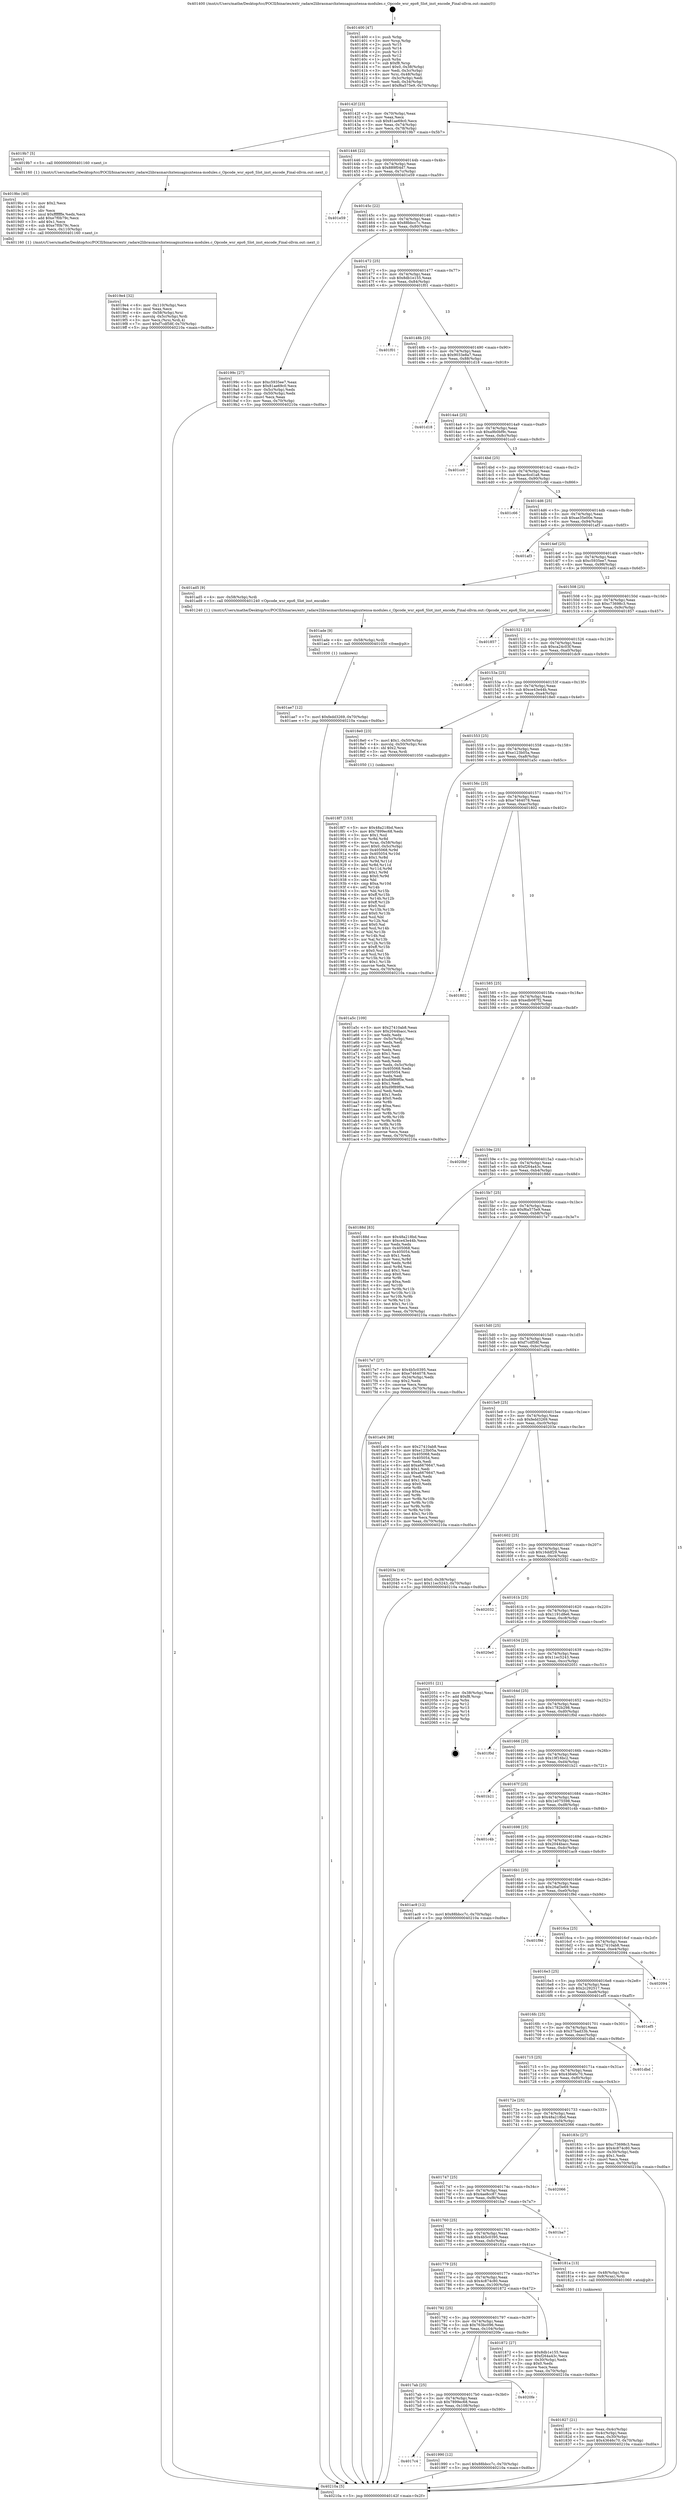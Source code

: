 digraph "0x401400" {
  label = "0x401400 (/mnt/c/Users/mathe/Desktop/tcc/POCII/binaries/extr_radare2librasmarchxtensagnuxtensa-modules.c_Opcode_wsr_eps6_Slot_inst_encode_Final-ollvm.out::main(0))"
  labelloc = "t"
  node[shape=record]

  Entry [label="",width=0.3,height=0.3,shape=circle,fillcolor=black,style=filled]
  "0x40142f" [label="{
     0x40142f [23]\l
     | [instrs]\l
     &nbsp;&nbsp;0x40142f \<+3\>: mov -0x70(%rbp),%eax\l
     &nbsp;&nbsp;0x401432 \<+2\>: mov %eax,%ecx\l
     &nbsp;&nbsp;0x401434 \<+6\>: sub $0x81ae69c0,%ecx\l
     &nbsp;&nbsp;0x40143a \<+3\>: mov %eax,-0x74(%rbp)\l
     &nbsp;&nbsp;0x40143d \<+3\>: mov %ecx,-0x78(%rbp)\l
     &nbsp;&nbsp;0x401440 \<+6\>: je 00000000004019b7 \<main+0x5b7\>\l
  }"]
  "0x4019b7" [label="{
     0x4019b7 [5]\l
     | [instrs]\l
     &nbsp;&nbsp;0x4019b7 \<+5\>: call 0000000000401160 \<next_i\>\l
     | [calls]\l
     &nbsp;&nbsp;0x401160 \{1\} (/mnt/c/Users/mathe/Desktop/tcc/POCII/binaries/extr_radare2librasmarchxtensagnuxtensa-modules.c_Opcode_wsr_eps6_Slot_inst_encode_Final-ollvm.out::next_i)\l
  }"]
  "0x401446" [label="{
     0x401446 [22]\l
     | [instrs]\l
     &nbsp;&nbsp;0x401446 \<+5\>: jmp 000000000040144b \<main+0x4b\>\l
     &nbsp;&nbsp;0x40144b \<+3\>: mov -0x74(%rbp),%eax\l
     &nbsp;&nbsp;0x40144e \<+5\>: sub $0x889f04d7,%eax\l
     &nbsp;&nbsp;0x401453 \<+3\>: mov %eax,-0x7c(%rbp)\l
     &nbsp;&nbsp;0x401456 \<+6\>: je 0000000000401e59 \<main+0xa59\>\l
  }"]
  Exit [label="",width=0.3,height=0.3,shape=circle,fillcolor=black,style=filled,peripheries=2]
  "0x401e59" [label="{
     0x401e59\l
  }", style=dashed]
  "0x40145c" [label="{
     0x40145c [22]\l
     | [instrs]\l
     &nbsp;&nbsp;0x40145c \<+5\>: jmp 0000000000401461 \<main+0x61\>\l
     &nbsp;&nbsp;0x401461 \<+3\>: mov -0x74(%rbp),%eax\l
     &nbsp;&nbsp;0x401464 \<+5\>: sub $0x88bbcc7c,%eax\l
     &nbsp;&nbsp;0x401469 \<+3\>: mov %eax,-0x80(%rbp)\l
     &nbsp;&nbsp;0x40146c \<+6\>: je 000000000040199c \<main+0x59c\>\l
  }"]
  "0x401ae7" [label="{
     0x401ae7 [12]\l
     | [instrs]\l
     &nbsp;&nbsp;0x401ae7 \<+7\>: movl $0xfedd3269,-0x70(%rbp)\l
     &nbsp;&nbsp;0x401aee \<+5\>: jmp 000000000040210a \<main+0xd0a\>\l
  }"]
  "0x40199c" [label="{
     0x40199c [27]\l
     | [instrs]\l
     &nbsp;&nbsp;0x40199c \<+5\>: mov $0xc5935ee7,%eax\l
     &nbsp;&nbsp;0x4019a1 \<+5\>: mov $0x81ae69c0,%ecx\l
     &nbsp;&nbsp;0x4019a6 \<+3\>: mov -0x5c(%rbp),%edx\l
     &nbsp;&nbsp;0x4019a9 \<+3\>: cmp -0x50(%rbp),%edx\l
     &nbsp;&nbsp;0x4019ac \<+3\>: cmovl %ecx,%eax\l
     &nbsp;&nbsp;0x4019af \<+3\>: mov %eax,-0x70(%rbp)\l
     &nbsp;&nbsp;0x4019b2 \<+5\>: jmp 000000000040210a \<main+0xd0a\>\l
  }"]
  "0x401472" [label="{
     0x401472 [25]\l
     | [instrs]\l
     &nbsp;&nbsp;0x401472 \<+5\>: jmp 0000000000401477 \<main+0x77\>\l
     &nbsp;&nbsp;0x401477 \<+3\>: mov -0x74(%rbp),%eax\l
     &nbsp;&nbsp;0x40147a \<+5\>: sub $0x8db1e155,%eax\l
     &nbsp;&nbsp;0x40147f \<+6\>: mov %eax,-0x84(%rbp)\l
     &nbsp;&nbsp;0x401485 \<+6\>: je 0000000000401f01 \<main+0xb01\>\l
  }"]
  "0x401ade" [label="{
     0x401ade [9]\l
     | [instrs]\l
     &nbsp;&nbsp;0x401ade \<+4\>: mov -0x58(%rbp),%rdi\l
     &nbsp;&nbsp;0x401ae2 \<+5\>: call 0000000000401030 \<free@plt\>\l
     | [calls]\l
     &nbsp;&nbsp;0x401030 \{1\} (unknown)\l
  }"]
  "0x401f01" [label="{
     0x401f01\l
  }", style=dashed]
  "0x40148b" [label="{
     0x40148b [25]\l
     | [instrs]\l
     &nbsp;&nbsp;0x40148b \<+5\>: jmp 0000000000401490 \<main+0x90\>\l
     &nbsp;&nbsp;0x401490 \<+3\>: mov -0x74(%rbp),%eax\l
     &nbsp;&nbsp;0x401493 \<+5\>: sub $0x9033e8a7,%eax\l
     &nbsp;&nbsp;0x401498 \<+6\>: mov %eax,-0x88(%rbp)\l
     &nbsp;&nbsp;0x40149e \<+6\>: je 0000000000401d18 \<main+0x918\>\l
  }"]
  "0x4019e4" [label="{
     0x4019e4 [32]\l
     | [instrs]\l
     &nbsp;&nbsp;0x4019e4 \<+6\>: mov -0x110(%rbp),%ecx\l
     &nbsp;&nbsp;0x4019ea \<+3\>: imul %eax,%ecx\l
     &nbsp;&nbsp;0x4019ed \<+4\>: mov -0x58(%rbp),%rsi\l
     &nbsp;&nbsp;0x4019f1 \<+4\>: movslq -0x5c(%rbp),%rdi\l
     &nbsp;&nbsp;0x4019f5 \<+3\>: mov %ecx,(%rsi,%rdi,4)\l
     &nbsp;&nbsp;0x4019f8 \<+7\>: movl $0xf7cdf58f,-0x70(%rbp)\l
     &nbsp;&nbsp;0x4019ff \<+5\>: jmp 000000000040210a \<main+0xd0a\>\l
  }"]
  "0x401d18" [label="{
     0x401d18\l
  }", style=dashed]
  "0x4014a4" [label="{
     0x4014a4 [25]\l
     | [instrs]\l
     &nbsp;&nbsp;0x4014a4 \<+5\>: jmp 00000000004014a9 \<main+0xa9\>\l
     &nbsp;&nbsp;0x4014a9 \<+3\>: mov -0x74(%rbp),%eax\l
     &nbsp;&nbsp;0x4014ac \<+5\>: sub $0xa9b0bf9c,%eax\l
     &nbsp;&nbsp;0x4014b1 \<+6\>: mov %eax,-0x8c(%rbp)\l
     &nbsp;&nbsp;0x4014b7 \<+6\>: je 0000000000401cc0 \<main+0x8c0\>\l
  }"]
  "0x4019bc" [label="{
     0x4019bc [40]\l
     | [instrs]\l
     &nbsp;&nbsp;0x4019bc \<+5\>: mov $0x2,%ecx\l
     &nbsp;&nbsp;0x4019c1 \<+1\>: cltd\l
     &nbsp;&nbsp;0x4019c2 \<+2\>: idiv %ecx\l
     &nbsp;&nbsp;0x4019c4 \<+6\>: imul $0xfffffffe,%edx,%ecx\l
     &nbsp;&nbsp;0x4019ca \<+6\>: add $0xe7f0b79c,%ecx\l
     &nbsp;&nbsp;0x4019d0 \<+3\>: add $0x1,%ecx\l
     &nbsp;&nbsp;0x4019d3 \<+6\>: sub $0xe7f0b79c,%ecx\l
     &nbsp;&nbsp;0x4019d9 \<+6\>: mov %ecx,-0x110(%rbp)\l
     &nbsp;&nbsp;0x4019df \<+5\>: call 0000000000401160 \<next_i\>\l
     | [calls]\l
     &nbsp;&nbsp;0x401160 \{1\} (/mnt/c/Users/mathe/Desktop/tcc/POCII/binaries/extr_radare2librasmarchxtensagnuxtensa-modules.c_Opcode_wsr_eps6_Slot_inst_encode_Final-ollvm.out::next_i)\l
  }"]
  "0x401cc0" [label="{
     0x401cc0\l
  }", style=dashed]
  "0x4014bd" [label="{
     0x4014bd [25]\l
     | [instrs]\l
     &nbsp;&nbsp;0x4014bd \<+5\>: jmp 00000000004014c2 \<main+0xc2\>\l
     &nbsp;&nbsp;0x4014c2 \<+3\>: mov -0x74(%rbp),%eax\l
     &nbsp;&nbsp;0x4014c5 \<+5\>: sub $0xac6cd1a8,%eax\l
     &nbsp;&nbsp;0x4014ca \<+6\>: mov %eax,-0x90(%rbp)\l
     &nbsp;&nbsp;0x4014d0 \<+6\>: je 0000000000401c66 \<main+0x866\>\l
  }"]
  "0x4017c4" [label="{
     0x4017c4\l
  }", style=dashed]
  "0x401c66" [label="{
     0x401c66\l
  }", style=dashed]
  "0x4014d6" [label="{
     0x4014d6 [25]\l
     | [instrs]\l
     &nbsp;&nbsp;0x4014d6 \<+5\>: jmp 00000000004014db \<main+0xdb\>\l
     &nbsp;&nbsp;0x4014db \<+3\>: mov -0x74(%rbp),%eax\l
     &nbsp;&nbsp;0x4014de \<+5\>: sub $0xae35e00e,%eax\l
     &nbsp;&nbsp;0x4014e3 \<+6\>: mov %eax,-0x94(%rbp)\l
     &nbsp;&nbsp;0x4014e9 \<+6\>: je 0000000000401af3 \<main+0x6f3\>\l
  }"]
  "0x401990" [label="{
     0x401990 [12]\l
     | [instrs]\l
     &nbsp;&nbsp;0x401990 \<+7\>: movl $0x88bbcc7c,-0x70(%rbp)\l
     &nbsp;&nbsp;0x401997 \<+5\>: jmp 000000000040210a \<main+0xd0a\>\l
  }"]
  "0x401af3" [label="{
     0x401af3\l
  }", style=dashed]
  "0x4014ef" [label="{
     0x4014ef [25]\l
     | [instrs]\l
     &nbsp;&nbsp;0x4014ef \<+5\>: jmp 00000000004014f4 \<main+0xf4\>\l
     &nbsp;&nbsp;0x4014f4 \<+3\>: mov -0x74(%rbp),%eax\l
     &nbsp;&nbsp;0x4014f7 \<+5\>: sub $0xc5935ee7,%eax\l
     &nbsp;&nbsp;0x4014fc \<+6\>: mov %eax,-0x98(%rbp)\l
     &nbsp;&nbsp;0x401502 \<+6\>: je 0000000000401ad5 \<main+0x6d5\>\l
  }"]
  "0x4017ab" [label="{
     0x4017ab [25]\l
     | [instrs]\l
     &nbsp;&nbsp;0x4017ab \<+5\>: jmp 00000000004017b0 \<main+0x3b0\>\l
     &nbsp;&nbsp;0x4017b0 \<+3\>: mov -0x74(%rbp),%eax\l
     &nbsp;&nbsp;0x4017b3 \<+5\>: sub $0x7899ec68,%eax\l
     &nbsp;&nbsp;0x4017b8 \<+6\>: mov %eax,-0x108(%rbp)\l
     &nbsp;&nbsp;0x4017be \<+6\>: je 0000000000401990 \<main+0x590\>\l
  }"]
  "0x401ad5" [label="{
     0x401ad5 [9]\l
     | [instrs]\l
     &nbsp;&nbsp;0x401ad5 \<+4\>: mov -0x58(%rbp),%rdi\l
     &nbsp;&nbsp;0x401ad9 \<+5\>: call 0000000000401240 \<Opcode_wsr_eps6_Slot_inst_encode\>\l
     | [calls]\l
     &nbsp;&nbsp;0x401240 \{1\} (/mnt/c/Users/mathe/Desktop/tcc/POCII/binaries/extr_radare2librasmarchxtensagnuxtensa-modules.c_Opcode_wsr_eps6_Slot_inst_encode_Final-ollvm.out::Opcode_wsr_eps6_Slot_inst_encode)\l
  }"]
  "0x401508" [label="{
     0x401508 [25]\l
     | [instrs]\l
     &nbsp;&nbsp;0x401508 \<+5\>: jmp 000000000040150d \<main+0x10d\>\l
     &nbsp;&nbsp;0x40150d \<+3\>: mov -0x74(%rbp),%eax\l
     &nbsp;&nbsp;0x401510 \<+5\>: sub $0xc73698c3,%eax\l
     &nbsp;&nbsp;0x401515 \<+6\>: mov %eax,-0x9c(%rbp)\l
     &nbsp;&nbsp;0x40151b \<+6\>: je 0000000000401857 \<main+0x457\>\l
  }"]
  "0x4020fe" [label="{
     0x4020fe\l
  }", style=dashed]
  "0x401857" [label="{
     0x401857\l
  }", style=dashed]
  "0x401521" [label="{
     0x401521 [25]\l
     | [instrs]\l
     &nbsp;&nbsp;0x401521 \<+5\>: jmp 0000000000401526 \<main+0x126\>\l
     &nbsp;&nbsp;0x401526 \<+3\>: mov -0x74(%rbp),%eax\l
     &nbsp;&nbsp;0x401529 \<+5\>: sub $0xca24c03f,%eax\l
     &nbsp;&nbsp;0x40152e \<+6\>: mov %eax,-0xa0(%rbp)\l
     &nbsp;&nbsp;0x401534 \<+6\>: je 0000000000401dc9 \<main+0x9c9\>\l
  }"]
  "0x4018f7" [label="{
     0x4018f7 [153]\l
     | [instrs]\l
     &nbsp;&nbsp;0x4018f7 \<+5\>: mov $0x48a218bd,%ecx\l
     &nbsp;&nbsp;0x4018fc \<+5\>: mov $0x7899ec68,%edx\l
     &nbsp;&nbsp;0x401901 \<+3\>: mov $0x1,%sil\l
     &nbsp;&nbsp;0x401904 \<+3\>: xor %r8d,%r8d\l
     &nbsp;&nbsp;0x401907 \<+4\>: mov %rax,-0x58(%rbp)\l
     &nbsp;&nbsp;0x40190b \<+7\>: movl $0x0,-0x5c(%rbp)\l
     &nbsp;&nbsp;0x401912 \<+8\>: mov 0x405068,%r9d\l
     &nbsp;&nbsp;0x40191a \<+8\>: mov 0x405054,%r10d\l
     &nbsp;&nbsp;0x401922 \<+4\>: sub $0x1,%r8d\l
     &nbsp;&nbsp;0x401926 \<+3\>: mov %r9d,%r11d\l
     &nbsp;&nbsp;0x401929 \<+3\>: add %r8d,%r11d\l
     &nbsp;&nbsp;0x40192c \<+4\>: imul %r11d,%r9d\l
     &nbsp;&nbsp;0x401930 \<+4\>: and $0x1,%r9d\l
     &nbsp;&nbsp;0x401934 \<+4\>: cmp $0x0,%r9d\l
     &nbsp;&nbsp;0x401938 \<+3\>: sete %bl\l
     &nbsp;&nbsp;0x40193b \<+4\>: cmp $0xa,%r10d\l
     &nbsp;&nbsp;0x40193f \<+4\>: setl %r14b\l
     &nbsp;&nbsp;0x401943 \<+3\>: mov %bl,%r15b\l
     &nbsp;&nbsp;0x401946 \<+4\>: xor $0xff,%r15b\l
     &nbsp;&nbsp;0x40194a \<+3\>: mov %r14b,%r12b\l
     &nbsp;&nbsp;0x40194d \<+4\>: xor $0xff,%r12b\l
     &nbsp;&nbsp;0x401951 \<+4\>: xor $0x0,%sil\l
     &nbsp;&nbsp;0x401955 \<+3\>: mov %r15b,%r13b\l
     &nbsp;&nbsp;0x401958 \<+4\>: and $0x0,%r13b\l
     &nbsp;&nbsp;0x40195c \<+3\>: and %sil,%bl\l
     &nbsp;&nbsp;0x40195f \<+3\>: mov %r12b,%al\l
     &nbsp;&nbsp;0x401962 \<+2\>: and $0x0,%al\l
     &nbsp;&nbsp;0x401964 \<+3\>: and %sil,%r14b\l
     &nbsp;&nbsp;0x401967 \<+3\>: or %bl,%r13b\l
     &nbsp;&nbsp;0x40196a \<+3\>: or %r14b,%al\l
     &nbsp;&nbsp;0x40196d \<+3\>: xor %al,%r13b\l
     &nbsp;&nbsp;0x401970 \<+3\>: or %r12b,%r15b\l
     &nbsp;&nbsp;0x401973 \<+4\>: xor $0xff,%r15b\l
     &nbsp;&nbsp;0x401977 \<+4\>: or $0x0,%sil\l
     &nbsp;&nbsp;0x40197b \<+3\>: and %sil,%r15b\l
     &nbsp;&nbsp;0x40197e \<+3\>: or %r15b,%r13b\l
     &nbsp;&nbsp;0x401981 \<+4\>: test $0x1,%r13b\l
     &nbsp;&nbsp;0x401985 \<+3\>: cmovne %edx,%ecx\l
     &nbsp;&nbsp;0x401988 \<+3\>: mov %ecx,-0x70(%rbp)\l
     &nbsp;&nbsp;0x40198b \<+5\>: jmp 000000000040210a \<main+0xd0a\>\l
  }"]
  "0x401dc9" [label="{
     0x401dc9\l
  }", style=dashed]
  "0x40153a" [label="{
     0x40153a [25]\l
     | [instrs]\l
     &nbsp;&nbsp;0x40153a \<+5\>: jmp 000000000040153f \<main+0x13f\>\l
     &nbsp;&nbsp;0x40153f \<+3\>: mov -0x74(%rbp),%eax\l
     &nbsp;&nbsp;0x401542 \<+5\>: sub $0xce43e44b,%eax\l
     &nbsp;&nbsp;0x401547 \<+6\>: mov %eax,-0xa4(%rbp)\l
     &nbsp;&nbsp;0x40154d \<+6\>: je 00000000004018e0 \<main+0x4e0\>\l
  }"]
  "0x401792" [label="{
     0x401792 [25]\l
     | [instrs]\l
     &nbsp;&nbsp;0x401792 \<+5\>: jmp 0000000000401797 \<main+0x397\>\l
     &nbsp;&nbsp;0x401797 \<+3\>: mov -0x74(%rbp),%eax\l
     &nbsp;&nbsp;0x40179a \<+5\>: sub $0x763bc096,%eax\l
     &nbsp;&nbsp;0x40179f \<+6\>: mov %eax,-0x104(%rbp)\l
     &nbsp;&nbsp;0x4017a5 \<+6\>: je 00000000004020fe \<main+0xcfe\>\l
  }"]
  "0x4018e0" [label="{
     0x4018e0 [23]\l
     | [instrs]\l
     &nbsp;&nbsp;0x4018e0 \<+7\>: movl $0x1,-0x50(%rbp)\l
     &nbsp;&nbsp;0x4018e7 \<+4\>: movslq -0x50(%rbp),%rax\l
     &nbsp;&nbsp;0x4018eb \<+4\>: shl $0x2,%rax\l
     &nbsp;&nbsp;0x4018ef \<+3\>: mov %rax,%rdi\l
     &nbsp;&nbsp;0x4018f2 \<+5\>: call 0000000000401050 \<malloc@plt\>\l
     | [calls]\l
     &nbsp;&nbsp;0x401050 \{1\} (unknown)\l
  }"]
  "0x401553" [label="{
     0x401553 [25]\l
     | [instrs]\l
     &nbsp;&nbsp;0x401553 \<+5\>: jmp 0000000000401558 \<main+0x158\>\l
     &nbsp;&nbsp;0x401558 \<+3\>: mov -0x74(%rbp),%eax\l
     &nbsp;&nbsp;0x40155b \<+5\>: sub $0xe123b05a,%eax\l
     &nbsp;&nbsp;0x401560 \<+6\>: mov %eax,-0xa8(%rbp)\l
     &nbsp;&nbsp;0x401566 \<+6\>: je 0000000000401a5c \<main+0x65c\>\l
  }"]
  "0x401872" [label="{
     0x401872 [27]\l
     | [instrs]\l
     &nbsp;&nbsp;0x401872 \<+5\>: mov $0x8db1e155,%eax\l
     &nbsp;&nbsp;0x401877 \<+5\>: mov $0xf264a43c,%ecx\l
     &nbsp;&nbsp;0x40187c \<+3\>: mov -0x30(%rbp),%edx\l
     &nbsp;&nbsp;0x40187f \<+3\>: cmp $0x0,%edx\l
     &nbsp;&nbsp;0x401882 \<+3\>: cmove %ecx,%eax\l
     &nbsp;&nbsp;0x401885 \<+3\>: mov %eax,-0x70(%rbp)\l
     &nbsp;&nbsp;0x401888 \<+5\>: jmp 000000000040210a \<main+0xd0a\>\l
  }"]
  "0x401a5c" [label="{
     0x401a5c [109]\l
     | [instrs]\l
     &nbsp;&nbsp;0x401a5c \<+5\>: mov $0x27410ab8,%eax\l
     &nbsp;&nbsp;0x401a61 \<+5\>: mov $0x2044bacc,%ecx\l
     &nbsp;&nbsp;0x401a66 \<+2\>: xor %edx,%edx\l
     &nbsp;&nbsp;0x401a68 \<+3\>: mov -0x5c(%rbp),%esi\l
     &nbsp;&nbsp;0x401a6b \<+2\>: mov %edx,%edi\l
     &nbsp;&nbsp;0x401a6d \<+2\>: sub %esi,%edi\l
     &nbsp;&nbsp;0x401a6f \<+2\>: mov %edx,%esi\l
     &nbsp;&nbsp;0x401a71 \<+3\>: sub $0x1,%esi\l
     &nbsp;&nbsp;0x401a74 \<+2\>: add %esi,%edi\l
     &nbsp;&nbsp;0x401a76 \<+2\>: sub %edi,%edx\l
     &nbsp;&nbsp;0x401a78 \<+3\>: mov %edx,-0x5c(%rbp)\l
     &nbsp;&nbsp;0x401a7b \<+7\>: mov 0x405068,%edx\l
     &nbsp;&nbsp;0x401a82 \<+7\>: mov 0x405054,%esi\l
     &nbsp;&nbsp;0x401a89 \<+2\>: mov %edx,%edi\l
     &nbsp;&nbsp;0x401a8b \<+6\>: sub $0xd9f89f0e,%edi\l
     &nbsp;&nbsp;0x401a91 \<+3\>: sub $0x1,%edi\l
     &nbsp;&nbsp;0x401a94 \<+6\>: add $0xd9f89f0e,%edi\l
     &nbsp;&nbsp;0x401a9a \<+3\>: imul %edi,%edx\l
     &nbsp;&nbsp;0x401a9d \<+3\>: and $0x1,%edx\l
     &nbsp;&nbsp;0x401aa0 \<+3\>: cmp $0x0,%edx\l
     &nbsp;&nbsp;0x401aa3 \<+4\>: sete %r8b\l
     &nbsp;&nbsp;0x401aa7 \<+3\>: cmp $0xa,%esi\l
     &nbsp;&nbsp;0x401aaa \<+4\>: setl %r9b\l
     &nbsp;&nbsp;0x401aae \<+3\>: mov %r8b,%r10b\l
     &nbsp;&nbsp;0x401ab1 \<+3\>: and %r9b,%r10b\l
     &nbsp;&nbsp;0x401ab4 \<+3\>: xor %r9b,%r8b\l
     &nbsp;&nbsp;0x401ab7 \<+3\>: or %r8b,%r10b\l
     &nbsp;&nbsp;0x401aba \<+4\>: test $0x1,%r10b\l
     &nbsp;&nbsp;0x401abe \<+3\>: cmovne %ecx,%eax\l
     &nbsp;&nbsp;0x401ac1 \<+3\>: mov %eax,-0x70(%rbp)\l
     &nbsp;&nbsp;0x401ac4 \<+5\>: jmp 000000000040210a \<main+0xd0a\>\l
  }"]
  "0x40156c" [label="{
     0x40156c [25]\l
     | [instrs]\l
     &nbsp;&nbsp;0x40156c \<+5\>: jmp 0000000000401571 \<main+0x171\>\l
     &nbsp;&nbsp;0x401571 \<+3\>: mov -0x74(%rbp),%eax\l
     &nbsp;&nbsp;0x401574 \<+5\>: sub $0xe7464078,%eax\l
     &nbsp;&nbsp;0x401579 \<+6\>: mov %eax,-0xac(%rbp)\l
     &nbsp;&nbsp;0x40157f \<+6\>: je 0000000000401802 \<main+0x402\>\l
  }"]
  "0x401827" [label="{
     0x401827 [21]\l
     | [instrs]\l
     &nbsp;&nbsp;0x401827 \<+3\>: mov %eax,-0x4c(%rbp)\l
     &nbsp;&nbsp;0x40182a \<+3\>: mov -0x4c(%rbp),%eax\l
     &nbsp;&nbsp;0x40182d \<+3\>: mov %eax,-0x30(%rbp)\l
     &nbsp;&nbsp;0x401830 \<+7\>: movl $0x43646c70,-0x70(%rbp)\l
     &nbsp;&nbsp;0x401837 \<+5\>: jmp 000000000040210a \<main+0xd0a\>\l
  }"]
  "0x401802" [label="{
     0x401802\l
  }", style=dashed]
  "0x401585" [label="{
     0x401585 [25]\l
     | [instrs]\l
     &nbsp;&nbsp;0x401585 \<+5\>: jmp 000000000040158a \<main+0x18a\>\l
     &nbsp;&nbsp;0x40158a \<+3\>: mov -0x74(%rbp),%eax\l
     &nbsp;&nbsp;0x40158d \<+5\>: sub $0xedb087f2,%eax\l
     &nbsp;&nbsp;0x401592 \<+6\>: mov %eax,-0xb0(%rbp)\l
     &nbsp;&nbsp;0x401598 \<+6\>: je 00000000004020bf \<main+0xcbf\>\l
  }"]
  "0x401779" [label="{
     0x401779 [25]\l
     | [instrs]\l
     &nbsp;&nbsp;0x401779 \<+5\>: jmp 000000000040177e \<main+0x37e\>\l
     &nbsp;&nbsp;0x40177e \<+3\>: mov -0x74(%rbp),%eax\l
     &nbsp;&nbsp;0x401781 \<+5\>: sub $0x4c874c80,%eax\l
     &nbsp;&nbsp;0x401786 \<+6\>: mov %eax,-0x100(%rbp)\l
     &nbsp;&nbsp;0x40178c \<+6\>: je 0000000000401872 \<main+0x472\>\l
  }"]
  "0x4020bf" [label="{
     0x4020bf\l
  }", style=dashed]
  "0x40159e" [label="{
     0x40159e [25]\l
     | [instrs]\l
     &nbsp;&nbsp;0x40159e \<+5\>: jmp 00000000004015a3 \<main+0x1a3\>\l
     &nbsp;&nbsp;0x4015a3 \<+3\>: mov -0x74(%rbp),%eax\l
     &nbsp;&nbsp;0x4015a6 \<+5\>: sub $0xf264a43c,%eax\l
     &nbsp;&nbsp;0x4015ab \<+6\>: mov %eax,-0xb4(%rbp)\l
     &nbsp;&nbsp;0x4015b1 \<+6\>: je 000000000040188d \<main+0x48d\>\l
  }"]
  "0x40181a" [label="{
     0x40181a [13]\l
     | [instrs]\l
     &nbsp;&nbsp;0x40181a \<+4\>: mov -0x48(%rbp),%rax\l
     &nbsp;&nbsp;0x40181e \<+4\>: mov 0x8(%rax),%rdi\l
     &nbsp;&nbsp;0x401822 \<+5\>: call 0000000000401060 \<atoi@plt\>\l
     | [calls]\l
     &nbsp;&nbsp;0x401060 \{1\} (unknown)\l
  }"]
  "0x40188d" [label="{
     0x40188d [83]\l
     | [instrs]\l
     &nbsp;&nbsp;0x40188d \<+5\>: mov $0x48a218bd,%eax\l
     &nbsp;&nbsp;0x401892 \<+5\>: mov $0xce43e44b,%ecx\l
     &nbsp;&nbsp;0x401897 \<+2\>: xor %edx,%edx\l
     &nbsp;&nbsp;0x401899 \<+7\>: mov 0x405068,%esi\l
     &nbsp;&nbsp;0x4018a0 \<+7\>: mov 0x405054,%edi\l
     &nbsp;&nbsp;0x4018a7 \<+3\>: sub $0x1,%edx\l
     &nbsp;&nbsp;0x4018aa \<+3\>: mov %esi,%r8d\l
     &nbsp;&nbsp;0x4018ad \<+3\>: add %edx,%r8d\l
     &nbsp;&nbsp;0x4018b0 \<+4\>: imul %r8d,%esi\l
     &nbsp;&nbsp;0x4018b4 \<+3\>: and $0x1,%esi\l
     &nbsp;&nbsp;0x4018b7 \<+3\>: cmp $0x0,%esi\l
     &nbsp;&nbsp;0x4018ba \<+4\>: sete %r9b\l
     &nbsp;&nbsp;0x4018be \<+3\>: cmp $0xa,%edi\l
     &nbsp;&nbsp;0x4018c1 \<+4\>: setl %r10b\l
     &nbsp;&nbsp;0x4018c5 \<+3\>: mov %r9b,%r11b\l
     &nbsp;&nbsp;0x4018c8 \<+3\>: and %r10b,%r11b\l
     &nbsp;&nbsp;0x4018cb \<+3\>: xor %r10b,%r9b\l
     &nbsp;&nbsp;0x4018ce \<+3\>: or %r9b,%r11b\l
     &nbsp;&nbsp;0x4018d1 \<+4\>: test $0x1,%r11b\l
     &nbsp;&nbsp;0x4018d5 \<+3\>: cmovne %ecx,%eax\l
     &nbsp;&nbsp;0x4018d8 \<+3\>: mov %eax,-0x70(%rbp)\l
     &nbsp;&nbsp;0x4018db \<+5\>: jmp 000000000040210a \<main+0xd0a\>\l
  }"]
  "0x4015b7" [label="{
     0x4015b7 [25]\l
     | [instrs]\l
     &nbsp;&nbsp;0x4015b7 \<+5\>: jmp 00000000004015bc \<main+0x1bc\>\l
     &nbsp;&nbsp;0x4015bc \<+3\>: mov -0x74(%rbp),%eax\l
     &nbsp;&nbsp;0x4015bf \<+5\>: sub $0xf6a575e9,%eax\l
     &nbsp;&nbsp;0x4015c4 \<+6\>: mov %eax,-0xb8(%rbp)\l
     &nbsp;&nbsp;0x4015ca \<+6\>: je 00000000004017e7 \<main+0x3e7\>\l
  }"]
  "0x401760" [label="{
     0x401760 [25]\l
     | [instrs]\l
     &nbsp;&nbsp;0x401760 \<+5\>: jmp 0000000000401765 \<main+0x365\>\l
     &nbsp;&nbsp;0x401765 \<+3\>: mov -0x74(%rbp),%eax\l
     &nbsp;&nbsp;0x401768 \<+5\>: sub $0x4b5c0395,%eax\l
     &nbsp;&nbsp;0x40176d \<+6\>: mov %eax,-0xfc(%rbp)\l
     &nbsp;&nbsp;0x401773 \<+6\>: je 000000000040181a \<main+0x41a\>\l
  }"]
  "0x4017e7" [label="{
     0x4017e7 [27]\l
     | [instrs]\l
     &nbsp;&nbsp;0x4017e7 \<+5\>: mov $0x4b5c0395,%eax\l
     &nbsp;&nbsp;0x4017ec \<+5\>: mov $0xe7464078,%ecx\l
     &nbsp;&nbsp;0x4017f1 \<+3\>: mov -0x34(%rbp),%edx\l
     &nbsp;&nbsp;0x4017f4 \<+3\>: cmp $0x2,%edx\l
     &nbsp;&nbsp;0x4017f7 \<+3\>: cmovne %ecx,%eax\l
     &nbsp;&nbsp;0x4017fa \<+3\>: mov %eax,-0x70(%rbp)\l
     &nbsp;&nbsp;0x4017fd \<+5\>: jmp 000000000040210a \<main+0xd0a\>\l
  }"]
  "0x4015d0" [label="{
     0x4015d0 [25]\l
     | [instrs]\l
     &nbsp;&nbsp;0x4015d0 \<+5\>: jmp 00000000004015d5 \<main+0x1d5\>\l
     &nbsp;&nbsp;0x4015d5 \<+3\>: mov -0x74(%rbp),%eax\l
     &nbsp;&nbsp;0x4015d8 \<+5\>: sub $0xf7cdf58f,%eax\l
     &nbsp;&nbsp;0x4015dd \<+6\>: mov %eax,-0xbc(%rbp)\l
     &nbsp;&nbsp;0x4015e3 \<+6\>: je 0000000000401a04 \<main+0x604\>\l
  }"]
  "0x40210a" [label="{
     0x40210a [5]\l
     | [instrs]\l
     &nbsp;&nbsp;0x40210a \<+5\>: jmp 000000000040142f \<main+0x2f\>\l
  }"]
  "0x401400" [label="{
     0x401400 [47]\l
     | [instrs]\l
     &nbsp;&nbsp;0x401400 \<+1\>: push %rbp\l
     &nbsp;&nbsp;0x401401 \<+3\>: mov %rsp,%rbp\l
     &nbsp;&nbsp;0x401404 \<+2\>: push %r15\l
     &nbsp;&nbsp;0x401406 \<+2\>: push %r14\l
     &nbsp;&nbsp;0x401408 \<+2\>: push %r13\l
     &nbsp;&nbsp;0x40140a \<+2\>: push %r12\l
     &nbsp;&nbsp;0x40140c \<+1\>: push %rbx\l
     &nbsp;&nbsp;0x40140d \<+7\>: sub $0xf8,%rsp\l
     &nbsp;&nbsp;0x401414 \<+7\>: movl $0x0,-0x38(%rbp)\l
     &nbsp;&nbsp;0x40141b \<+3\>: mov %edi,-0x3c(%rbp)\l
     &nbsp;&nbsp;0x40141e \<+4\>: mov %rsi,-0x48(%rbp)\l
     &nbsp;&nbsp;0x401422 \<+3\>: mov -0x3c(%rbp),%edi\l
     &nbsp;&nbsp;0x401425 \<+3\>: mov %edi,-0x34(%rbp)\l
     &nbsp;&nbsp;0x401428 \<+7\>: movl $0xf6a575e9,-0x70(%rbp)\l
  }"]
  "0x401ba7" [label="{
     0x401ba7\l
  }", style=dashed]
  "0x401a04" [label="{
     0x401a04 [88]\l
     | [instrs]\l
     &nbsp;&nbsp;0x401a04 \<+5\>: mov $0x27410ab8,%eax\l
     &nbsp;&nbsp;0x401a09 \<+5\>: mov $0xe123b05a,%ecx\l
     &nbsp;&nbsp;0x401a0e \<+7\>: mov 0x405068,%edx\l
     &nbsp;&nbsp;0x401a15 \<+7\>: mov 0x405054,%esi\l
     &nbsp;&nbsp;0x401a1c \<+2\>: mov %edx,%edi\l
     &nbsp;&nbsp;0x401a1e \<+6\>: add $0xa6676647,%edi\l
     &nbsp;&nbsp;0x401a24 \<+3\>: sub $0x1,%edi\l
     &nbsp;&nbsp;0x401a27 \<+6\>: sub $0xa6676647,%edi\l
     &nbsp;&nbsp;0x401a2d \<+3\>: imul %edi,%edx\l
     &nbsp;&nbsp;0x401a30 \<+3\>: and $0x1,%edx\l
     &nbsp;&nbsp;0x401a33 \<+3\>: cmp $0x0,%edx\l
     &nbsp;&nbsp;0x401a36 \<+4\>: sete %r8b\l
     &nbsp;&nbsp;0x401a3a \<+3\>: cmp $0xa,%esi\l
     &nbsp;&nbsp;0x401a3d \<+4\>: setl %r9b\l
     &nbsp;&nbsp;0x401a41 \<+3\>: mov %r8b,%r10b\l
     &nbsp;&nbsp;0x401a44 \<+3\>: and %r9b,%r10b\l
     &nbsp;&nbsp;0x401a47 \<+3\>: xor %r9b,%r8b\l
     &nbsp;&nbsp;0x401a4a \<+3\>: or %r8b,%r10b\l
     &nbsp;&nbsp;0x401a4d \<+4\>: test $0x1,%r10b\l
     &nbsp;&nbsp;0x401a51 \<+3\>: cmovne %ecx,%eax\l
     &nbsp;&nbsp;0x401a54 \<+3\>: mov %eax,-0x70(%rbp)\l
     &nbsp;&nbsp;0x401a57 \<+5\>: jmp 000000000040210a \<main+0xd0a\>\l
  }"]
  "0x4015e9" [label="{
     0x4015e9 [25]\l
     | [instrs]\l
     &nbsp;&nbsp;0x4015e9 \<+5\>: jmp 00000000004015ee \<main+0x1ee\>\l
     &nbsp;&nbsp;0x4015ee \<+3\>: mov -0x74(%rbp),%eax\l
     &nbsp;&nbsp;0x4015f1 \<+5\>: sub $0xfedd3269,%eax\l
     &nbsp;&nbsp;0x4015f6 \<+6\>: mov %eax,-0xc0(%rbp)\l
     &nbsp;&nbsp;0x4015fc \<+6\>: je 000000000040203e \<main+0xc3e\>\l
  }"]
  "0x401747" [label="{
     0x401747 [25]\l
     | [instrs]\l
     &nbsp;&nbsp;0x401747 \<+5\>: jmp 000000000040174c \<main+0x34c\>\l
     &nbsp;&nbsp;0x40174c \<+3\>: mov -0x74(%rbp),%eax\l
     &nbsp;&nbsp;0x40174f \<+5\>: sub $0x4ae8cc87,%eax\l
     &nbsp;&nbsp;0x401754 \<+6\>: mov %eax,-0xf8(%rbp)\l
     &nbsp;&nbsp;0x40175a \<+6\>: je 0000000000401ba7 \<main+0x7a7\>\l
  }"]
  "0x40203e" [label="{
     0x40203e [19]\l
     | [instrs]\l
     &nbsp;&nbsp;0x40203e \<+7\>: movl $0x0,-0x38(%rbp)\l
     &nbsp;&nbsp;0x402045 \<+7\>: movl $0x11ec5243,-0x70(%rbp)\l
     &nbsp;&nbsp;0x40204c \<+5\>: jmp 000000000040210a \<main+0xd0a\>\l
  }"]
  "0x401602" [label="{
     0x401602 [25]\l
     | [instrs]\l
     &nbsp;&nbsp;0x401602 \<+5\>: jmp 0000000000401607 \<main+0x207\>\l
     &nbsp;&nbsp;0x401607 \<+3\>: mov -0x74(%rbp),%eax\l
     &nbsp;&nbsp;0x40160a \<+5\>: sub $0x16ddf29,%eax\l
     &nbsp;&nbsp;0x40160f \<+6\>: mov %eax,-0xc4(%rbp)\l
     &nbsp;&nbsp;0x401615 \<+6\>: je 0000000000402032 \<main+0xc32\>\l
  }"]
  "0x402066" [label="{
     0x402066\l
  }", style=dashed]
  "0x402032" [label="{
     0x402032\l
  }", style=dashed]
  "0x40161b" [label="{
     0x40161b [25]\l
     | [instrs]\l
     &nbsp;&nbsp;0x40161b \<+5\>: jmp 0000000000401620 \<main+0x220\>\l
     &nbsp;&nbsp;0x401620 \<+3\>: mov -0x74(%rbp),%eax\l
     &nbsp;&nbsp;0x401623 \<+5\>: sub $0x1191d8e6,%eax\l
     &nbsp;&nbsp;0x401628 \<+6\>: mov %eax,-0xc8(%rbp)\l
     &nbsp;&nbsp;0x40162e \<+6\>: je 00000000004020e0 \<main+0xce0\>\l
  }"]
  "0x40172e" [label="{
     0x40172e [25]\l
     | [instrs]\l
     &nbsp;&nbsp;0x40172e \<+5\>: jmp 0000000000401733 \<main+0x333\>\l
     &nbsp;&nbsp;0x401733 \<+3\>: mov -0x74(%rbp),%eax\l
     &nbsp;&nbsp;0x401736 \<+5\>: sub $0x48a218bd,%eax\l
     &nbsp;&nbsp;0x40173b \<+6\>: mov %eax,-0xf4(%rbp)\l
     &nbsp;&nbsp;0x401741 \<+6\>: je 0000000000402066 \<main+0xc66\>\l
  }"]
  "0x4020e0" [label="{
     0x4020e0\l
  }", style=dashed]
  "0x401634" [label="{
     0x401634 [25]\l
     | [instrs]\l
     &nbsp;&nbsp;0x401634 \<+5\>: jmp 0000000000401639 \<main+0x239\>\l
     &nbsp;&nbsp;0x401639 \<+3\>: mov -0x74(%rbp),%eax\l
     &nbsp;&nbsp;0x40163c \<+5\>: sub $0x11ec5243,%eax\l
     &nbsp;&nbsp;0x401641 \<+6\>: mov %eax,-0xcc(%rbp)\l
     &nbsp;&nbsp;0x401647 \<+6\>: je 0000000000402051 \<main+0xc51\>\l
  }"]
  "0x40183c" [label="{
     0x40183c [27]\l
     | [instrs]\l
     &nbsp;&nbsp;0x40183c \<+5\>: mov $0xc73698c3,%eax\l
     &nbsp;&nbsp;0x401841 \<+5\>: mov $0x4c874c80,%ecx\l
     &nbsp;&nbsp;0x401846 \<+3\>: mov -0x30(%rbp),%edx\l
     &nbsp;&nbsp;0x401849 \<+3\>: cmp $0x1,%edx\l
     &nbsp;&nbsp;0x40184c \<+3\>: cmovl %ecx,%eax\l
     &nbsp;&nbsp;0x40184f \<+3\>: mov %eax,-0x70(%rbp)\l
     &nbsp;&nbsp;0x401852 \<+5\>: jmp 000000000040210a \<main+0xd0a\>\l
  }"]
  "0x402051" [label="{
     0x402051 [21]\l
     | [instrs]\l
     &nbsp;&nbsp;0x402051 \<+3\>: mov -0x38(%rbp),%eax\l
     &nbsp;&nbsp;0x402054 \<+7\>: add $0xf8,%rsp\l
     &nbsp;&nbsp;0x40205b \<+1\>: pop %rbx\l
     &nbsp;&nbsp;0x40205c \<+2\>: pop %r12\l
     &nbsp;&nbsp;0x40205e \<+2\>: pop %r13\l
     &nbsp;&nbsp;0x402060 \<+2\>: pop %r14\l
     &nbsp;&nbsp;0x402062 \<+2\>: pop %r15\l
     &nbsp;&nbsp;0x402064 \<+1\>: pop %rbp\l
     &nbsp;&nbsp;0x402065 \<+1\>: ret\l
  }"]
  "0x40164d" [label="{
     0x40164d [25]\l
     | [instrs]\l
     &nbsp;&nbsp;0x40164d \<+5\>: jmp 0000000000401652 \<main+0x252\>\l
     &nbsp;&nbsp;0x401652 \<+3\>: mov -0x74(%rbp),%eax\l
     &nbsp;&nbsp;0x401655 \<+5\>: sub $0x1782b298,%eax\l
     &nbsp;&nbsp;0x40165a \<+6\>: mov %eax,-0xd0(%rbp)\l
     &nbsp;&nbsp;0x401660 \<+6\>: je 0000000000401f0d \<main+0xb0d\>\l
  }"]
  "0x401715" [label="{
     0x401715 [25]\l
     | [instrs]\l
     &nbsp;&nbsp;0x401715 \<+5\>: jmp 000000000040171a \<main+0x31a\>\l
     &nbsp;&nbsp;0x40171a \<+3\>: mov -0x74(%rbp),%eax\l
     &nbsp;&nbsp;0x40171d \<+5\>: sub $0x43646c70,%eax\l
     &nbsp;&nbsp;0x401722 \<+6\>: mov %eax,-0xf0(%rbp)\l
     &nbsp;&nbsp;0x401728 \<+6\>: je 000000000040183c \<main+0x43c\>\l
  }"]
  "0x401f0d" [label="{
     0x401f0d\l
  }", style=dashed]
  "0x401666" [label="{
     0x401666 [25]\l
     | [instrs]\l
     &nbsp;&nbsp;0x401666 \<+5\>: jmp 000000000040166b \<main+0x26b\>\l
     &nbsp;&nbsp;0x40166b \<+3\>: mov -0x74(%rbp),%eax\l
     &nbsp;&nbsp;0x40166e \<+5\>: sub $0x19f16bc2,%eax\l
     &nbsp;&nbsp;0x401673 \<+6\>: mov %eax,-0xd4(%rbp)\l
     &nbsp;&nbsp;0x401679 \<+6\>: je 0000000000401b21 \<main+0x721\>\l
  }"]
  "0x401dbd" [label="{
     0x401dbd\l
  }", style=dashed]
  "0x401b21" [label="{
     0x401b21\l
  }", style=dashed]
  "0x40167f" [label="{
     0x40167f [25]\l
     | [instrs]\l
     &nbsp;&nbsp;0x40167f \<+5\>: jmp 0000000000401684 \<main+0x284\>\l
     &nbsp;&nbsp;0x401684 \<+3\>: mov -0x74(%rbp),%eax\l
     &nbsp;&nbsp;0x401687 \<+5\>: sub $0x1e075598,%eax\l
     &nbsp;&nbsp;0x40168c \<+6\>: mov %eax,-0xd8(%rbp)\l
     &nbsp;&nbsp;0x401692 \<+6\>: je 0000000000401c4b \<main+0x84b\>\l
  }"]
  "0x4016fc" [label="{
     0x4016fc [25]\l
     | [instrs]\l
     &nbsp;&nbsp;0x4016fc \<+5\>: jmp 0000000000401701 \<main+0x301\>\l
     &nbsp;&nbsp;0x401701 \<+3\>: mov -0x74(%rbp),%eax\l
     &nbsp;&nbsp;0x401704 \<+5\>: sub $0x37bad33b,%eax\l
     &nbsp;&nbsp;0x401709 \<+6\>: mov %eax,-0xec(%rbp)\l
     &nbsp;&nbsp;0x40170f \<+6\>: je 0000000000401dbd \<main+0x9bd\>\l
  }"]
  "0x401c4b" [label="{
     0x401c4b\l
  }", style=dashed]
  "0x401698" [label="{
     0x401698 [25]\l
     | [instrs]\l
     &nbsp;&nbsp;0x401698 \<+5\>: jmp 000000000040169d \<main+0x29d\>\l
     &nbsp;&nbsp;0x40169d \<+3\>: mov -0x74(%rbp),%eax\l
     &nbsp;&nbsp;0x4016a0 \<+5\>: sub $0x2044bacc,%eax\l
     &nbsp;&nbsp;0x4016a5 \<+6\>: mov %eax,-0xdc(%rbp)\l
     &nbsp;&nbsp;0x4016ab \<+6\>: je 0000000000401ac9 \<main+0x6c9\>\l
  }"]
  "0x401ef5" [label="{
     0x401ef5\l
  }", style=dashed]
  "0x401ac9" [label="{
     0x401ac9 [12]\l
     | [instrs]\l
     &nbsp;&nbsp;0x401ac9 \<+7\>: movl $0x88bbcc7c,-0x70(%rbp)\l
     &nbsp;&nbsp;0x401ad0 \<+5\>: jmp 000000000040210a \<main+0xd0a\>\l
  }"]
  "0x4016b1" [label="{
     0x4016b1 [25]\l
     | [instrs]\l
     &nbsp;&nbsp;0x4016b1 \<+5\>: jmp 00000000004016b6 \<main+0x2b6\>\l
     &nbsp;&nbsp;0x4016b6 \<+3\>: mov -0x74(%rbp),%eax\l
     &nbsp;&nbsp;0x4016b9 \<+5\>: sub $0x26af3e69,%eax\l
     &nbsp;&nbsp;0x4016be \<+6\>: mov %eax,-0xe0(%rbp)\l
     &nbsp;&nbsp;0x4016c4 \<+6\>: je 0000000000401f9d \<main+0xb9d\>\l
  }"]
  "0x4016e3" [label="{
     0x4016e3 [25]\l
     | [instrs]\l
     &nbsp;&nbsp;0x4016e3 \<+5\>: jmp 00000000004016e8 \<main+0x2e8\>\l
     &nbsp;&nbsp;0x4016e8 \<+3\>: mov -0x74(%rbp),%eax\l
     &nbsp;&nbsp;0x4016eb \<+5\>: sub $0x2c292517,%eax\l
     &nbsp;&nbsp;0x4016f0 \<+6\>: mov %eax,-0xe8(%rbp)\l
     &nbsp;&nbsp;0x4016f6 \<+6\>: je 0000000000401ef5 \<main+0xaf5\>\l
  }"]
  "0x401f9d" [label="{
     0x401f9d\l
  }", style=dashed]
  "0x4016ca" [label="{
     0x4016ca [25]\l
     | [instrs]\l
     &nbsp;&nbsp;0x4016ca \<+5\>: jmp 00000000004016cf \<main+0x2cf\>\l
     &nbsp;&nbsp;0x4016cf \<+3\>: mov -0x74(%rbp),%eax\l
     &nbsp;&nbsp;0x4016d2 \<+5\>: sub $0x27410ab8,%eax\l
     &nbsp;&nbsp;0x4016d7 \<+6\>: mov %eax,-0xe4(%rbp)\l
     &nbsp;&nbsp;0x4016dd \<+6\>: je 0000000000402094 \<main+0xc94\>\l
  }"]
  "0x402094" [label="{
     0x402094\l
  }", style=dashed]
  Entry -> "0x401400" [label=" 1"]
  "0x40142f" -> "0x4019b7" [label=" 1"]
  "0x40142f" -> "0x401446" [label=" 15"]
  "0x402051" -> Exit [label=" 1"]
  "0x401446" -> "0x401e59" [label=" 0"]
  "0x401446" -> "0x40145c" [label=" 15"]
  "0x40203e" -> "0x40210a" [label=" 1"]
  "0x40145c" -> "0x40199c" [label=" 2"]
  "0x40145c" -> "0x401472" [label=" 13"]
  "0x401ae7" -> "0x40210a" [label=" 1"]
  "0x401472" -> "0x401f01" [label=" 0"]
  "0x401472" -> "0x40148b" [label=" 13"]
  "0x401ade" -> "0x401ae7" [label=" 1"]
  "0x40148b" -> "0x401d18" [label=" 0"]
  "0x40148b" -> "0x4014a4" [label=" 13"]
  "0x401ad5" -> "0x401ade" [label=" 1"]
  "0x4014a4" -> "0x401cc0" [label=" 0"]
  "0x4014a4" -> "0x4014bd" [label=" 13"]
  "0x401ac9" -> "0x40210a" [label=" 1"]
  "0x4014bd" -> "0x401c66" [label=" 0"]
  "0x4014bd" -> "0x4014d6" [label=" 13"]
  "0x401a5c" -> "0x40210a" [label=" 1"]
  "0x4014d6" -> "0x401af3" [label=" 0"]
  "0x4014d6" -> "0x4014ef" [label=" 13"]
  "0x401a04" -> "0x40210a" [label=" 1"]
  "0x4014ef" -> "0x401ad5" [label=" 1"]
  "0x4014ef" -> "0x401508" [label=" 12"]
  "0x4019bc" -> "0x4019e4" [label=" 1"]
  "0x401508" -> "0x401857" [label=" 0"]
  "0x401508" -> "0x401521" [label=" 12"]
  "0x4019b7" -> "0x4019bc" [label=" 1"]
  "0x401521" -> "0x401dc9" [label=" 0"]
  "0x401521" -> "0x40153a" [label=" 12"]
  "0x401990" -> "0x40210a" [label=" 1"]
  "0x40153a" -> "0x4018e0" [label=" 1"]
  "0x40153a" -> "0x401553" [label=" 11"]
  "0x4017ab" -> "0x4017c4" [label=" 0"]
  "0x401553" -> "0x401a5c" [label=" 1"]
  "0x401553" -> "0x40156c" [label=" 10"]
  "0x4017ab" -> "0x401990" [label=" 1"]
  "0x40156c" -> "0x401802" [label=" 0"]
  "0x40156c" -> "0x401585" [label=" 10"]
  "0x401792" -> "0x4017ab" [label=" 1"]
  "0x401585" -> "0x4020bf" [label=" 0"]
  "0x401585" -> "0x40159e" [label=" 10"]
  "0x401792" -> "0x4020fe" [label=" 0"]
  "0x40159e" -> "0x40188d" [label=" 1"]
  "0x40159e" -> "0x4015b7" [label=" 9"]
  "0x40199c" -> "0x40210a" [label=" 2"]
  "0x4015b7" -> "0x4017e7" [label=" 1"]
  "0x4015b7" -> "0x4015d0" [label=" 8"]
  "0x4017e7" -> "0x40210a" [label=" 1"]
  "0x401400" -> "0x40142f" [label=" 1"]
  "0x40210a" -> "0x40142f" [label=" 15"]
  "0x4018e0" -> "0x4018f7" [label=" 1"]
  "0x4015d0" -> "0x401a04" [label=" 1"]
  "0x4015d0" -> "0x4015e9" [label=" 7"]
  "0x40188d" -> "0x40210a" [label=" 1"]
  "0x4015e9" -> "0x40203e" [label=" 1"]
  "0x4015e9" -> "0x401602" [label=" 6"]
  "0x401779" -> "0x401792" [label=" 1"]
  "0x401602" -> "0x402032" [label=" 0"]
  "0x401602" -> "0x40161b" [label=" 6"]
  "0x401779" -> "0x401872" [label=" 1"]
  "0x40161b" -> "0x4020e0" [label=" 0"]
  "0x40161b" -> "0x401634" [label=" 6"]
  "0x40183c" -> "0x40210a" [label=" 1"]
  "0x401634" -> "0x402051" [label=" 1"]
  "0x401634" -> "0x40164d" [label=" 5"]
  "0x401827" -> "0x40210a" [label=" 1"]
  "0x40164d" -> "0x401f0d" [label=" 0"]
  "0x40164d" -> "0x401666" [label=" 5"]
  "0x401760" -> "0x401779" [label=" 2"]
  "0x401666" -> "0x401b21" [label=" 0"]
  "0x401666" -> "0x40167f" [label=" 5"]
  "0x401760" -> "0x40181a" [label=" 1"]
  "0x40167f" -> "0x401c4b" [label=" 0"]
  "0x40167f" -> "0x401698" [label=" 5"]
  "0x401747" -> "0x401760" [label=" 3"]
  "0x401698" -> "0x401ac9" [label=" 1"]
  "0x401698" -> "0x4016b1" [label=" 4"]
  "0x401747" -> "0x401ba7" [label=" 0"]
  "0x4016b1" -> "0x401f9d" [label=" 0"]
  "0x4016b1" -> "0x4016ca" [label=" 4"]
  "0x40172e" -> "0x401747" [label=" 3"]
  "0x4016ca" -> "0x402094" [label=" 0"]
  "0x4016ca" -> "0x4016e3" [label=" 4"]
  "0x401872" -> "0x40210a" [label=" 1"]
  "0x4016e3" -> "0x401ef5" [label=" 0"]
  "0x4016e3" -> "0x4016fc" [label=" 4"]
  "0x4018f7" -> "0x40210a" [label=" 1"]
  "0x4016fc" -> "0x401dbd" [label=" 0"]
  "0x4016fc" -> "0x401715" [label=" 4"]
  "0x40181a" -> "0x401827" [label=" 1"]
  "0x401715" -> "0x40183c" [label=" 1"]
  "0x401715" -> "0x40172e" [label=" 3"]
  "0x4019e4" -> "0x40210a" [label=" 1"]
  "0x40172e" -> "0x402066" [label=" 0"]
}
